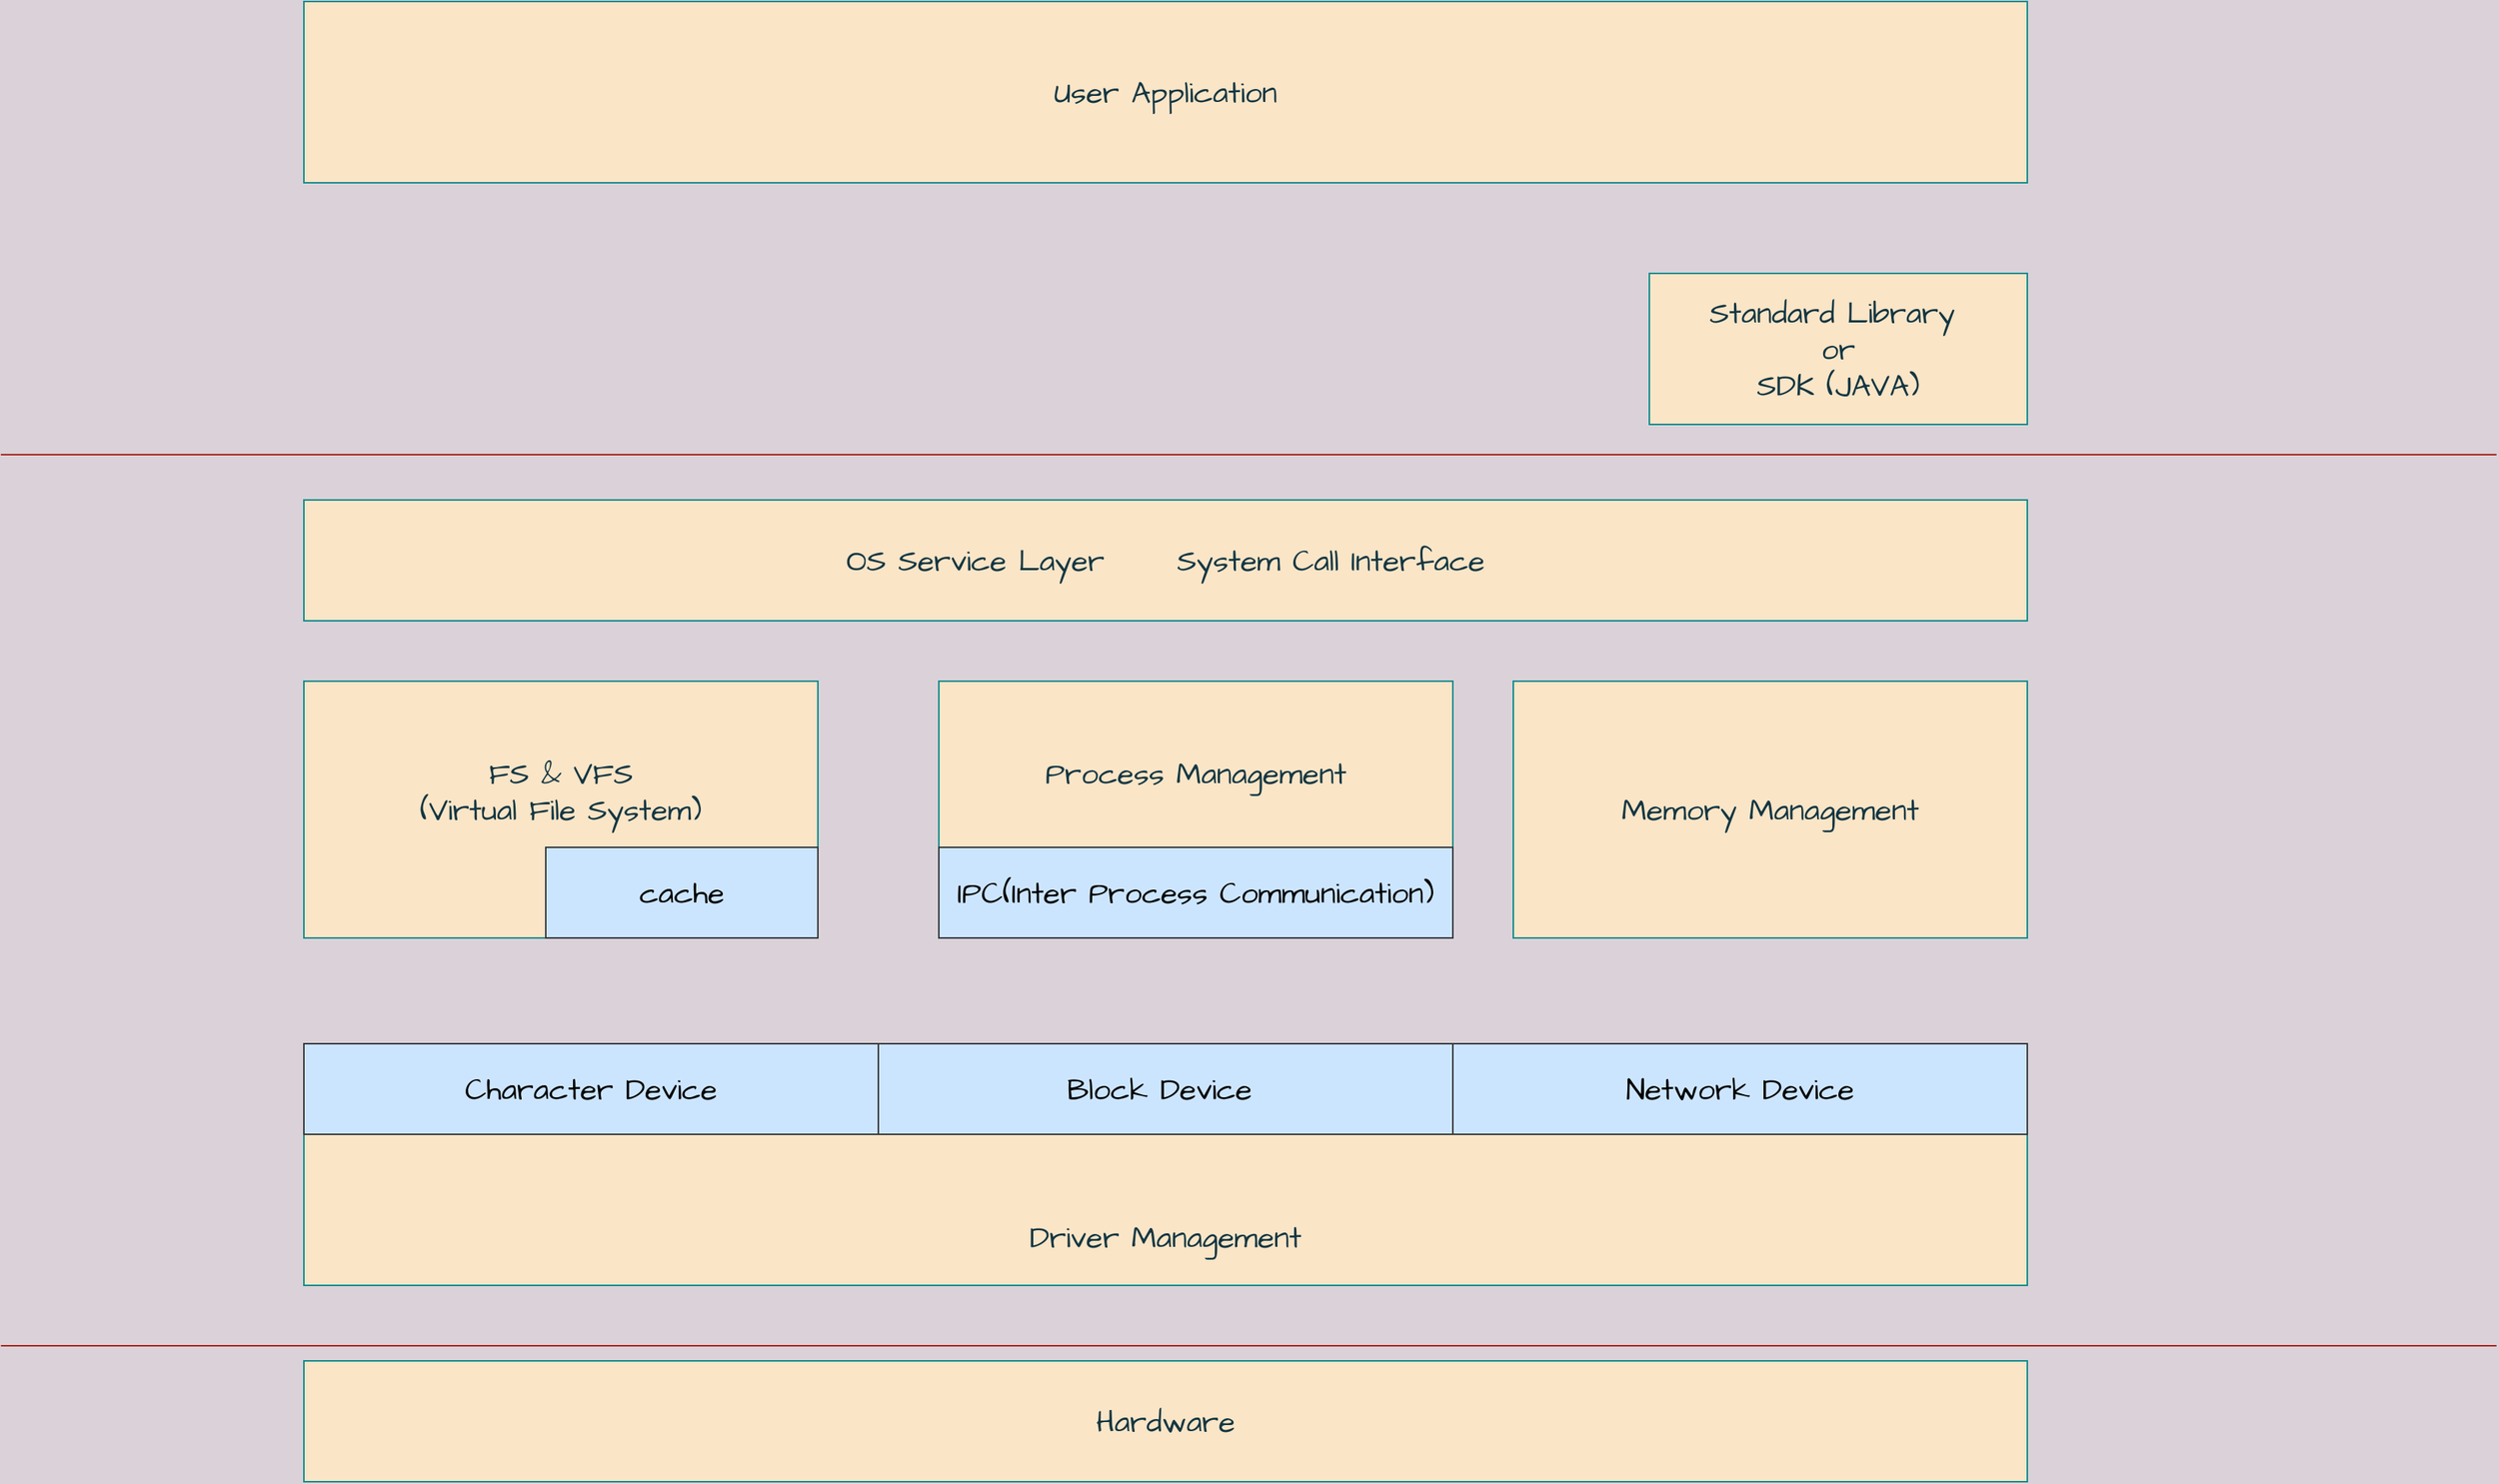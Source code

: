 <mxfile version="14.9.6" type="device"><diagram id="fOhA1P4YQSG4fqLpdPi3" name="第 1 页"><mxGraphModel dx="2008" dy="1698" grid="1" gridSize="10" guides="1" tooltips="1" connect="1" arrows="1" fold="1" page="0" pageScale="1" pageWidth="850" pageHeight="1100" background="#DAD2D8" math="0" shadow="0"><root><mxCell id="0"/><mxCell id="1" parent="0"/><mxCell id="qfWhEKtvDAaS0yBI3QE1-6" value="User Application" style="whiteSpace=wrap;html=1;rounded=0;hachureGap=4;pointerEvents=0;fontFamily=Architects Daughter;fontSource=https%3A%2F%2Ffonts.googleapis.com%2Fcss%3Ffamily%3DArchitects%2BDaughter;fontSize=20;fontColor=#143642;strokeColor=#0F8B8D;fillColor=#FAE5C7;" parent="1" vertex="1"><mxGeometry x="-320" y="-90" width="1140" height="120" as="geometry"/></mxCell><mxCell id="qfWhEKtvDAaS0yBI3QE1-7" value="Standard Library&amp;nbsp;&lt;br&gt;or&lt;br&gt;SDK (JAVA)" style="whiteSpace=wrap;html=1;rounded=0;hachureGap=4;pointerEvents=0;fontFamily=Architects Daughter;fontSource=https%3A%2F%2Ffonts.googleapis.com%2Fcss%3Ffamily%3DArchitects%2BDaughter;fontSize=20;fontColor=#143642;strokeColor=#0F8B8D;fillColor=#FAE5C7;" parent="1" vertex="1"><mxGeometry x="570" y="90" width="250" height="100" as="geometry"/></mxCell><mxCell id="qfWhEKtvDAaS0yBI3QE1-8" value="" style="orthogonalLoop=1;jettySize=auto;html=1;endArrow=none;sourcePerimeterSpacing=8;targetPerimeterSpacing=8;fontSize=16;sketch=1;fontFamily=Architects Daughter;fontSource=https%3A%2F%2Ffonts.googleapis.com%2Fcss%3Ffamily%3DArchitects%2BDaughter;fontColor=#143642;strokeColor=#A8201A;fillColor=#FAE5C7;shadow=0;edgeStyle=orthogonalEdgeStyle;elbow=vertical;curved=1;startArrow=none;startFill=0;endFill=0;" parent="1" edge="1"><mxGeometry width="120" relative="1" as="geometry"><mxPoint x="-520" y="210" as="sourcePoint"/><mxPoint x="1130" y="210" as="targetPoint"/></mxGeometry></mxCell><mxCell id="qfWhEKtvDAaS0yBI3QE1-10" value="FS &amp;amp; VFS&lt;br&gt;(Virtual File System)&lt;br&gt;&lt;br&gt;" style="whiteSpace=wrap;html=1;rounded=0;hachureGap=4;pointerEvents=0;fontFamily=Architects Daughter;fontSource=https%3A%2F%2Ffonts.googleapis.com%2Fcss%3Ffamily%3DArchitects%2BDaughter;fontSize=20;fontColor=#143642;strokeColor=#0F8B8D;fillColor=#FAE5C7;" parent="1" vertex="1"><mxGeometry x="-320" y="360" width="340" height="170" as="geometry"/></mxCell><mxCell id="qfWhEKtvDAaS0yBI3QE1-11" value="cache" style="rounded=0;whiteSpace=wrap;html=1;sketch=0;hachureGap=4;pointerEvents=0;fontFamily=Architects Daughter;fontSource=https%3A%2F%2Ffonts.googleapis.com%2Fcss%3Ffamily%3DArchitects%2BDaughter;fontSize=20;strokeColor=#36393d;fillColor=#cce5ff;" parent="1" vertex="1"><mxGeometry x="-160" y="470" width="180" height="60" as="geometry"/></mxCell><mxCell id="qfWhEKtvDAaS0yBI3QE1-14" value="Process Management&lt;br&gt;&lt;br&gt;&lt;br&gt;" style="whiteSpace=wrap;html=1;rounded=0;hachureGap=4;pointerEvents=0;fontFamily=Architects Daughter;fontSource=https%3A%2F%2Ffonts.googleapis.com%2Fcss%3Ffamily%3DArchitects%2BDaughter;fontSize=20;fontColor=#143642;strokeColor=#0F8B8D;fillColor=#FAE5C7;" parent="1" vertex="1"><mxGeometry x="100" y="360" width="340" height="170" as="geometry"/></mxCell><mxCell id="qfWhEKtvDAaS0yBI3QE1-16" value="IPC(Inter Process Communication)" style="rounded=0;whiteSpace=wrap;html=1;sketch=0;hachureGap=4;pointerEvents=0;fontFamily=Architects Daughter;fontSource=https%3A%2F%2Ffonts.googleapis.com%2Fcss%3Ffamily%3DArchitects%2BDaughter;fontSize=20;strokeColor=#36393d;fillColor=#cce5ff;" parent="1" vertex="1"><mxGeometry x="100" y="470" width="340" height="60" as="geometry"/></mxCell><mxCell id="qfWhEKtvDAaS0yBI3QE1-17" value="Memory Management" style="whiteSpace=wrap;html=1;rounded=0;hachureGap=4;pointerEvents=0;fontFamily=Architects Daughter;fontSource=https%3A%2F%2Ffonts.googleapis.com%2Fcss%3Ffamily%3DArchitects%2BDaughter;fontSize=20;fontColor=#143642;strokeColor=#0F8B8D;fillColor=#FAE5C7;" parent="1" vertex="1"><mxGeometry x="480" y="360" width="340" height="170" as="geometry"/></mxCell><mxCell id="qfWhEKtvDAaS0yBI3QE1-18" value="&lt;br&gt;&lt;br&gt;&lt;br&gt;&lt;br&gt;Driver Management" style="whiteSpace=wrap;html=1;rounded=0;hachureGap=4;pointerEvents=0;fontFamily=Architects Daughter;fontSource=https%3A%2F%2Ffonts.googleapis.com%2Fcss%3Ffamily%3DArchitects%2BDaughter;fontSize=20;fontColor=#143642;strokeColor=#0F8B8D;fillColor=#FAE5C7;" parent="1" vertex="1"><mxGeometry x="-320" y="600" width="1140" height="160" as="geometry"/></mxCell><mxCell id="qfWhEKtvDAaS0yBI3QE1-20" value="Block Device&amp;nbsp;" style="rounded=0;whiteSpace=wrap;html=1;sketch=0;hachureGap=4;pointerEvents=0;fontFamily=Architects Daughter;fontSource=https%3A%2F%2Ffonts.googleapis.com%2Fcss%3Ffamily%3DArchitects%2BDaughter;fontSize=20;strokeColor=#36393d;fillColor=#cce5ff;" parent="1" vertex="1"><mxGeometry x="60" y="600" width="380" height="60" as="geometry"/></mxCell><mxCell id="qfWhEKtvDAaS0yBI3QE1-21" value="Network Device" style="rounded=0;whiteSpace=wrap;html=1;sketch=0;hachureGap=4;pointerEvents=0;fontFamily=Architects Daughter;fontSource=https%3A%2F%2Ffonts.googleapis.com%2Fcss%3Ffamily%3DArchitects%2BDaughter;fontSize=20;strokeColor=#36393d;fillColor=#cce5ff;" parent="1" vertex="1"><mxGeometry x="440" y="600" width="380" height="60" as="geometry"/></mxCell><mxCell id="qfWhEKtvDAaS0yBI3QE1-22" value="Character Device" style="rounded=0;whiteSpace=wrap;html=1;sketch=0;hachureGap=4;pointerEvents=0;fontFamily=Architects Daughter;fontSource=https%3A%2F%2Ffonts.googleapis.com%2Fcss%3Ffamily%3DArchitects%2BDaughter;fontSize=20;strokeColor=#36393d;fillColor=#cce5ff;" parent="1" vertex="1"><mxGeometry x="-320" y="600" width="380" height="60" as="geometry"/></mxCell><mxCell id="qfWhEKtvDAaS0yBI3QE1-23" value="" style="orthogonalLoop=1;jettySize=auto;html=1;endArrow=none;sourcePerimeterSpacing=8;targetPerimeterSpacing=8;fontSize=16;sketch=1;fontFamily=Architects Daughter;fontSource=https%3A%2F%2Ffonts.googleapis.com%2Fcss%3Ffamily%3DArchitects%2BDaughter;fontColor=#143642;strokeColor=#A8201A;fillColor=#FAE5C7;shadow=0;edgeStyle=orthogonalEdgeStyle;elbow=vertical;curved=1;startArrow=none;startFill=0;endFill=0;" parent="1" edge="1"><mxGeometry width="120" relative="1" as="geometry"><mxPoint x="-520" y="800" as="sourcePoint"/><mxPoint x="1130.0" y="800" as="targetPoint"/></mxGeometry></mxCell><mxCell id="qfWhEKtvDAaS0yBI3QE1-24" value="Hardware" style="whiteSpace=wrap;html=1;rounded=0;hachureGap=4;pointerEvents=0;fontFamily=Architects Daughter;fontSource=https%3A%2F%2Ffonts.googleapis.com%2Fcss%3Ffamily%3DArchitects%2BDaughter;fontSize=20;fontColor=#143642;strokeColor=#0F8B8D;fillColor=#FAE5C7;" parent="1" vertex="1"><mxGeometry x="-320" y="810" width="1140" height="80" as="geometry"/></mxCell><mxCell id="qfWhEKtvDAaS0yBI3QE1-25" value="OS Service Layer&amp;nbsp; &amp;nbsp; &amp;nbsp; System Call Interface" style="whiteSpace=wrap;html=1;rounded=0;hachureGap=4;pointerEvents=0;fontFamily=Architects Daughter;fontSource=https%3A%2F%2Ffonts.googleapis.com%2Fcss%3Ffamily%3DArchitects%2BDaughter;fontSize=20;fontColor=#143642;strokeColor=#0F8B8D;fillColor=#FAE5C7;" parent="1" vertex="1"><mxGeometry x="-320" y="240" width="1140" height="80" as="geometry"/></mxCell></root></mxGraphModel></diagram></mxfile>